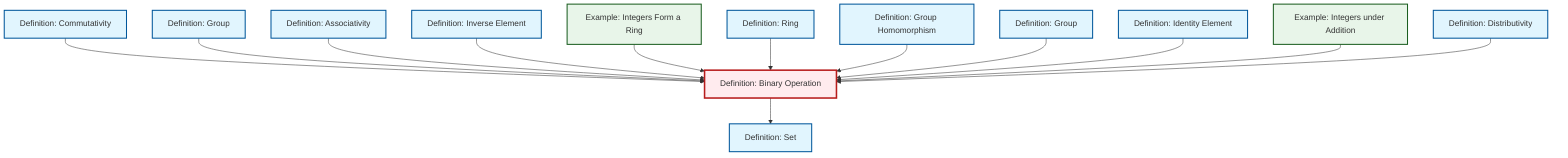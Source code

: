 graph TD
    classDef definition fill:#e1f5fe,stroke:#01579b,stroke-width:2px
    classDef theorem fill:#f3e5f5,stroke:#4a148c,stroke-width:2px
    classDef axiom fill:#fff3e0,stroke:#e65100,stroke-width:2px
    classDef example fill:#e8f5e9,stroke:#1b5e20,stroke-width:2px
    classDef current fill:#ffebee,stroke:#b71c1c,stroke-width:3px
    def-inverse-element["Definition: Inverse Element"]:::definition
    def-set["Definition: Set"]:::definition
    def-associativity["Definition: Associativity"]:::definition
    def-identity-element["Definition: Identity Element"]:::definition
    def-ring["Definition: Ring"]:::definition
    def-binary-operation["Definition: Binary Operation"]:::definition
    def-commutativity["Definition: Commutativity"]:::definition
    ex-integers-addition["Example: Integers under Addition"]:::example
    def-homomorphism["Definition: Group Homomorphism"]:::definition
    def-group["Definition: Group"]:::definition
    ex-integers-ring["Example: Integers Form a Ring"]:::example
    def-group-example["Definition: Group"]:::definition
    def-distributivity["Definition: Distributivity"]:::definition
    def-commutativity --> def-binary-operation
    def-group-example --> def-binary-operation
    def-associativity --> def-binary-operation
    def-inverse-element --> def-binary-operation
    ex-integers-ring --> def-binary-operation
    def-ring --> def-binary-operation
    def-homomorphism --> def-binary-operation
    def-group --> def-binary-operation
    def-identity-element --> def-binary-operation
    ex-integers-addition --> def-binary-operation
    def-binary-operation --> def-set
    def-distributivity --> def-binary-operation
    class def-binary-operation current